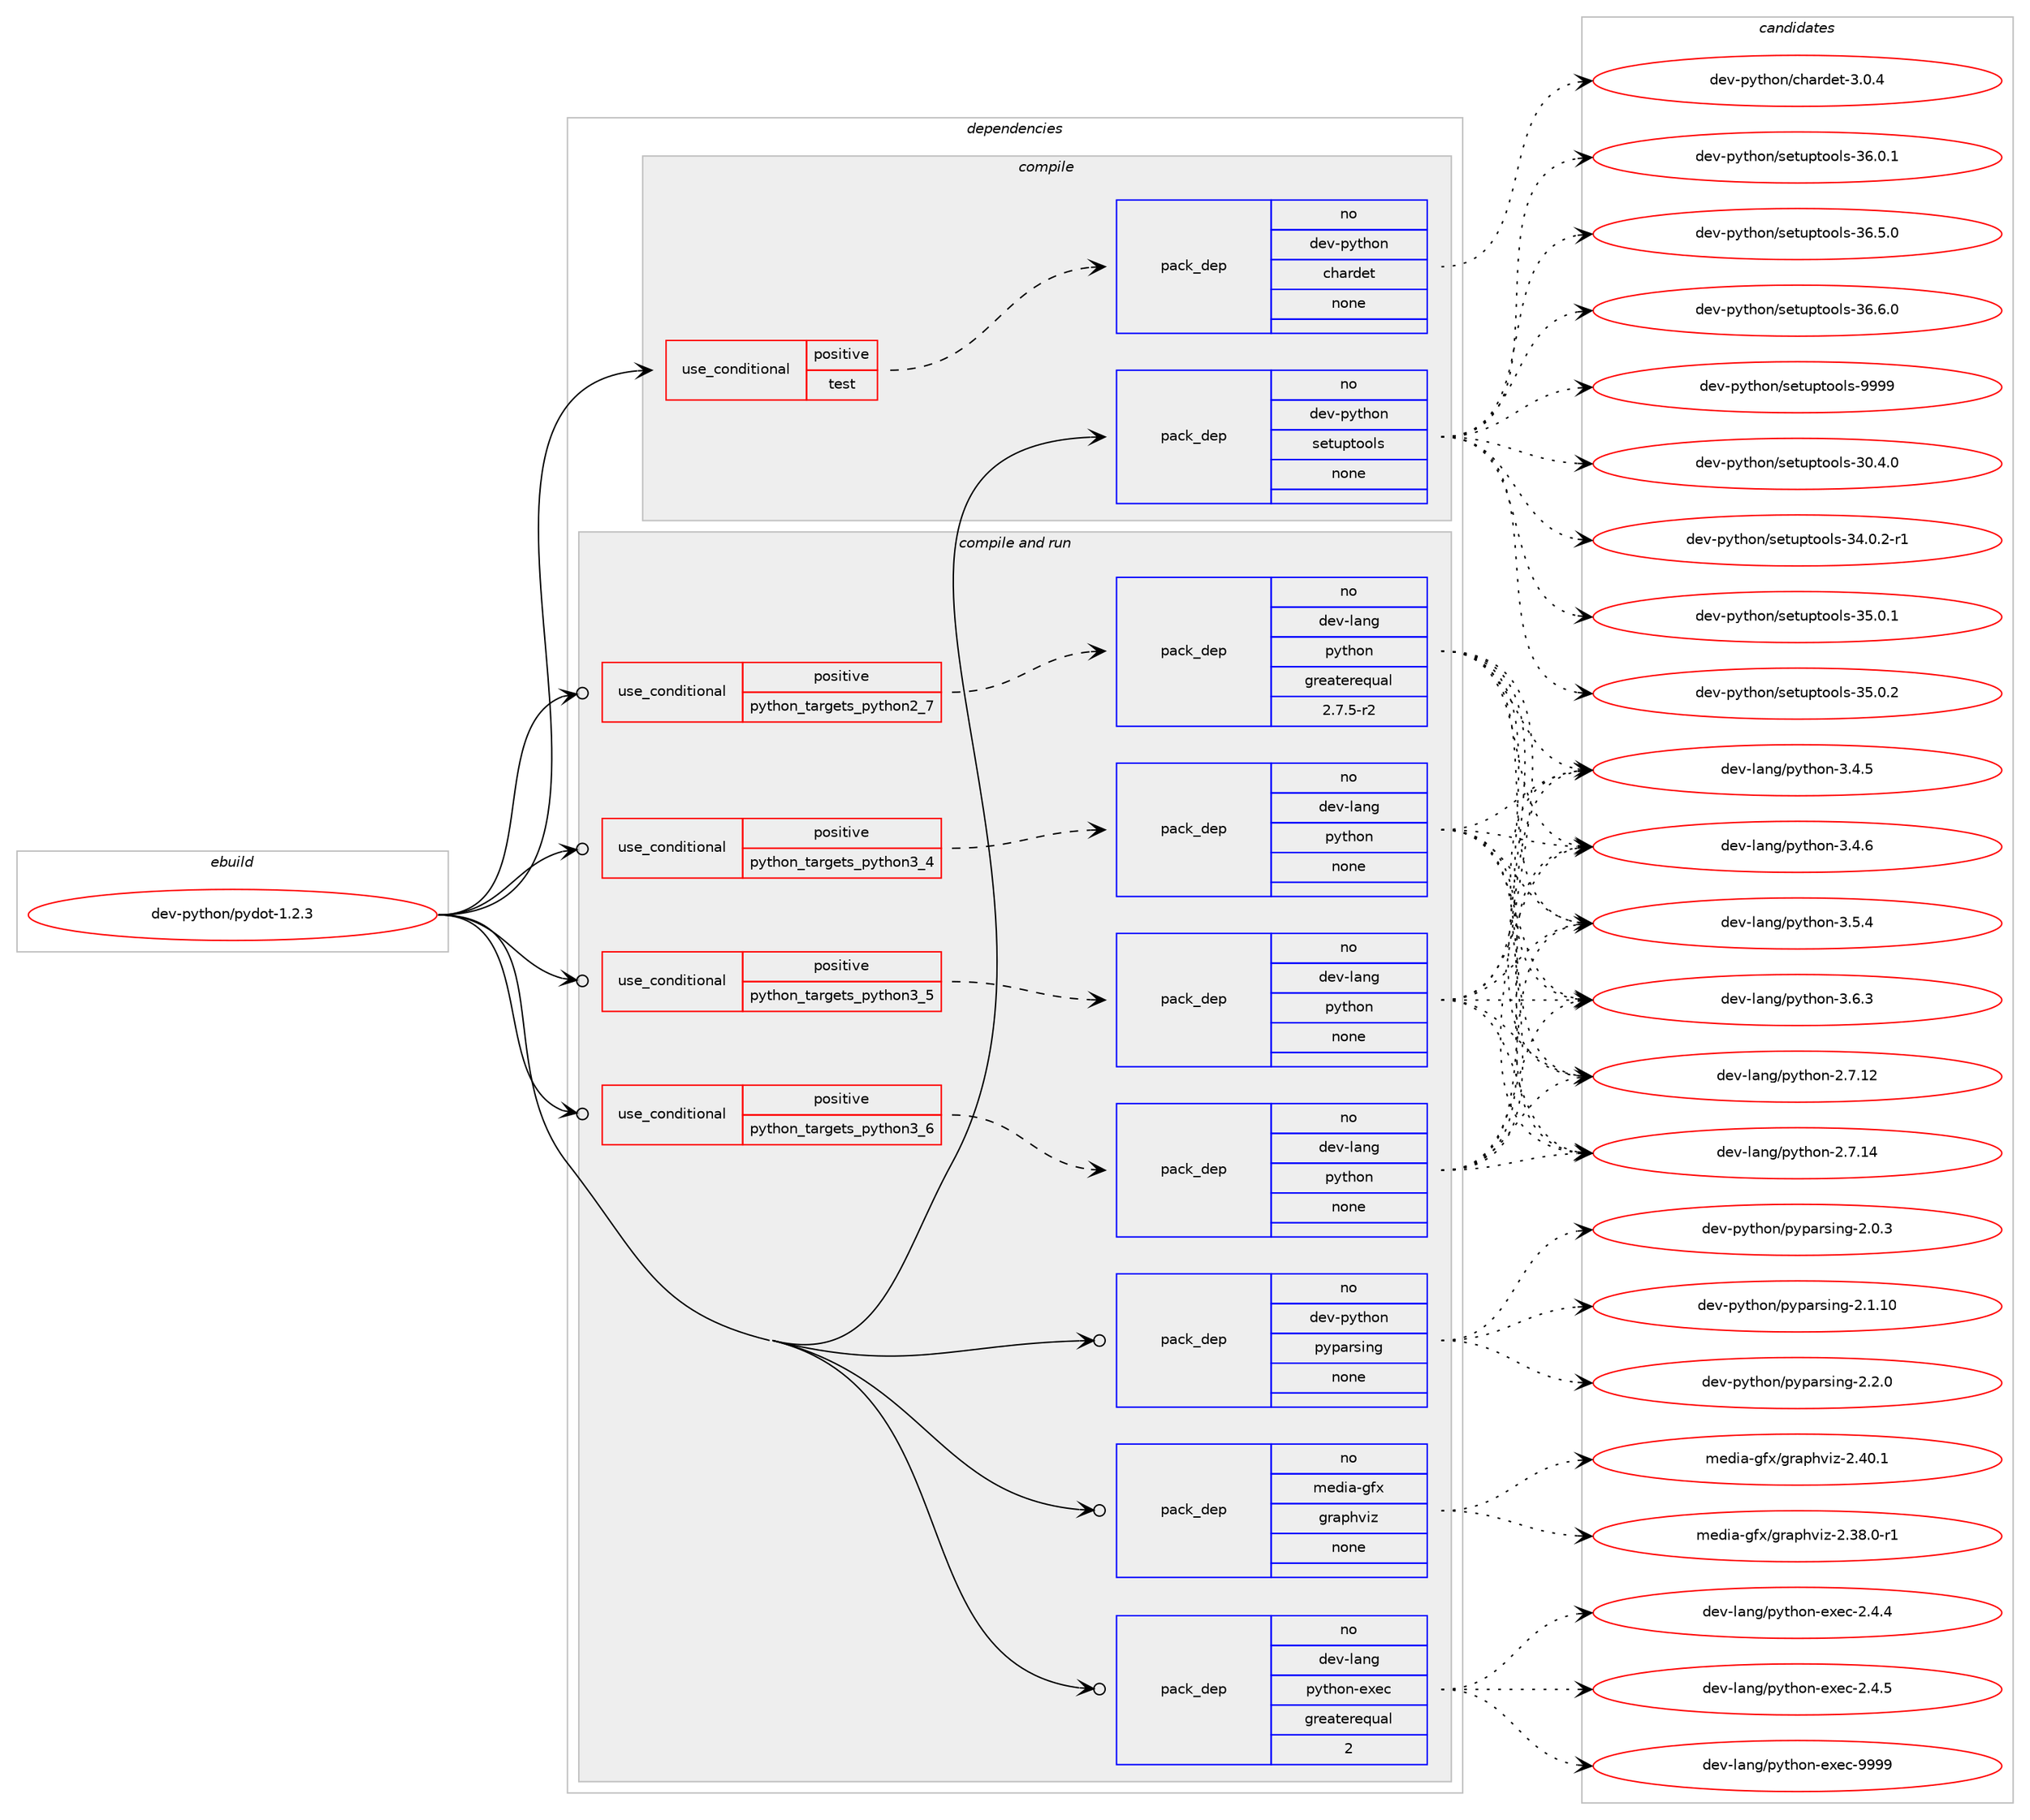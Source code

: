 digraph prolog {

# *************
# Graph options
# *************

newrank=true;
concentrate=true;
compound=true;
graph [rankdir=LR,fontname=Helvetica,fontsize=10,ranksep=1.5];#, ranksep=2.5, nodesep=0.2];
edge  [arrowhead=vee];
node  [fontname=Helvetica,fontsize=10];

# **********
# The ebuild
# **********

subgraph cluster_leftcol {
color=gray;
rank=same;
label=<<i>ebuild</i>>;
id [label="dev-python/pydot-1.2.3", color=red, width=4, href="../dev-python/pydot-1.2.3.svg"];
}

# ****************
# The dependencies
# ****************

subgraph cluster_midcol {
color=gray;
label=<<i>dependencies</i>>;
subgraph cluster_compile {
fillcolor="#eeeeee";
style=filled;
label=<<i>compile</i>>;
subgraph cond38247 {
dependency175832 [label=<<TABLE BORDER="0" CELLBORDER="1" CELLSPACING="0" CELLPADDING="4"><TR><TD ROWSPAN="3" CELLPADDING="10">use_conditional</TD></TR><TR><TD>positive</TD></TR><TR><TD>test</TD></TR></TABLE>>, shape=none, color=red];
subgraph pack133676 {
dependency175833 [label=<<TABLE BORDER="0" CELLBORDER="1" CELLSPACING="0" CELLPADDING="4" WIDTH="220"><TR><TD ROWSPAN="6" CELLPADDING="30">pack_dep</TD></TR><TR><TD WIDTH="110">no</TD></TR><TR><TD>dev-python</TD></TR><TR><TD>chardet</TD></TR><TR><TD>none</TD></TR><TR><TD></TD></TR></TABLE>>, shape=none, color=blue];
}
dependency175832:e -> dependency175833:w [weight=20,style="dashed",arrowhead="vee"];
}
id:e -> dependency175832:w [weight=20,style="solid",arrowhead="vee"];
subgraph pack133677 {
dependency175834 [label=<<TABLE BORDER="0" CELLBORDER="1" CELLSPACING="0" CELLPADDING="4" WIDTH="220"><TR><TD ROWSPAN="6" CELLPADDING="30">pack_dep</TD></TR><TR><TD WIDTH="110">no</TD></TR><TR><TD>dev-python</TD></TR><TR><TD>setuptools</TD></TR><TR><TD>none</TD></TR><TR><TD></TD></TR></TABLE>>, shape=none, color=blue];
}
id:e -> dependency175834:w [weight=20,style="solid",arrowhead="vee"];
}
subgraph cluster_compileandrun {
fillcolor="#eeeeee";
style=filled;
label=<<i>compile and run</i>>;
subgraph cond38248 {
dependency175835 [label=<<TABLE BORDER="0" CELLBORDER="1" CELLSPACING="0" CELLPADDING="4"><TR><TD ROWSPAN="3" CELLPADDING="10">use_conditional</TD></TR><TR><TD>positive</TD></TR><TR><TD>python_targets_python2_7</TD></TR></TABLE>>, shape=none, color=red];
subgraph pack133678 {
dependency175836 [label=<<TABLE BORDER="0" CELLBORDER="1" CELLSPACING="0" CELLPADDING="4" WIDTH="220"><TR><TD ROWSPAN="6" CELLPADDING="30">pack_dep</TD></TR><TR><TD WIDTH="110">no</TD></TR><TR><TD>dev-lang</TD></TR><TR><TD>python</TD></TR><TR><TD>greaterequal</TD></TR><TR><TD>2.7.5-r2</TD></TR></TABLE>>, shape=none, color=blue];
}
dependency175835:e -> dependency175836:w [weight=20,style="dashed",arrowhead="vee"];
}
id:e -> dependency175835:w [weight=20,style="solid",arrowhead="odotvee"];
subgraph cond38249 {
dependency175837 [label=<<TABLE BORDER="0" CELLBORDER="1" CELLSPACING="0" CELLPADDING="4"><TR><TD ROWSPAN="3" CELLPADDING="10">use_conditional</TD></TR><TR><TD>positive</TD></TR><TR><TD>python_targets_python3_4</TD></TR></TABLE>>, shape=none, color=red];
subgraph pack133679 {
dependency175838 [label=<<TABLE BORDER="0" CELLBORDER="1" CELLSPACING="0" CELLPADDING="4" WIDTH="220"><TR><TD ROWSPAN="6" CELLPADDING="30">pack_dep</TD></TR><TR><TD WIDTH="110">no</TD></TR><TR><TD>dev-lang</TD></TR><TR><TD>python</TD></TR><TR><TD>none</TD></TR><TR><TD></TD></TR></TABLE>>, shape=none, color=blue];
}
dependency175837:e -> dependency175838:w [weight=20,style="dashed",arrowhead="vee"];
}
id:e -> dependency175837:w [weight=20,style="solid",arrowhead="odotvee"];
subgraph cond38250 {
dependency175839 [label=<<TABLE BORDER="0" CELLBORDER="1" CELLSPACING="0" CELLPADDING="4"><TR><TD ROWSPAN="3" CELLPADDING="10">use_conditional</TD></TR><TR><TD>positive</TD></TR><TR><TD>python_targets_python3_5</TD></TR></TABLE>>, shape=none, color=red];
subgraph pack133680 {
dependency175840 [label=<<TABLE BORDER="0" CELLBORDER="1" CELLSPACING="0" CELLPADDING="4" WIDTH="220"><TR><TD ROWSPAN="6" CELLPADDING="30">pack_dep</TD></TR><TR><TD WIDTH="110">no</TD></TR><TR><TD>dev-lang</TD></TR><TR><TD>python</TD></TR><TR><TD>none</TD></TR><TR><TD></TD></TR></TABLE>>, shape=none, color=blue];
}
dependency175839:e -> dependency175840:w [weight=20,style="dashed",arrowhead="vee"];
}
id:e -> dependency175839:w [weight=20,style="solid",arrowhead="odotvee"];
subgraph cond38251 {
dependency175841 [label=<<TABLE BORDER="0" CELLBORDER="1" CELLSPACING="0" CELLPADDING="4"><TR><TD ROWSPAN="3" CELLPADDING="10">use_conditional</TD></TR><TR><TD>positive</TD></TR><TR><TD>python_targets_python3_6</TD></TR></TABLE>>, shape=none, color=red];
subgraph pack133681 {
dependency175842 [label=<<TABLE BORDER="0" CELLBORDER="1" CELLSPACING="0" CELLPADDING="4" WIDTH="220"><TR><TD ROWSPAN="6" CELLPADDING="30">pack_dep</TD></TR><TR><TD WIDTH="110">no</TD></TR><TR><TD>dev-lang</TD></TR><TR><TD>python</TD></TR><TR><TD>none</TD></TR><TR><TD></TD></TR></TABLE>>, shape=none, color=blue];
}
dependency175841:e -> dependency175842:w [weight=20,style="dashed",arrowhead="vee"];
}
id:e -> dependency175841:w [weight=20,style="solid",arrowhead="odotvee"];
subgraph pack133682 {
dependency175843 [label=<<TABLE BORDER="0" CELLBORDER="1" CELLSPACING="0" CELLPADDING="4" WIDTH="220"><TR><TD ROWSPAN="6" CELLPADDING="30">pack_dep</TD></TR><TR><TD WIDTH="110">no</TD></TR><TR><TD>dev-lang</TD></TR><TR><TD>python-exec</TD></TR><TR><TD>greaterequal</TD></TR><TR><TD>2</TD></TR></TABLE>>, shape=none, color=blue];
}
id:e -> dependency175843:w [weight=20,style="solid",arrowhead="odotvee"];
subgraph pack133683 {
dependency175844 [label=<<TABLE BORDER="0" CELLBORDER="1" CELLSPACING="0" CELLPADDING="4" WIDTH="220"><TR><TD ROWSPAN="6" CELLPADDING="30">pack_dep</TD></TR><TR><TD WIDTH="110">no</TD></TR><TR><TD>dev-python</TD></TR><TR><TD>pyparsing</TD></TR><TR><TD>none</TD></TR><TR><TD></TD></TR></TABLE>>, shape=none, color=blue];
}
id:e -> dependency175844:w [weight=20,style="solid",arrowhead="odotvee"];
subgraph pack133684 {
dependency175845 [label=<<TABLE BORDER="0" CELLBORDER="1" CELLSPACING="0" CELLPADDING="4" WIDTH="220"><TR><TD ROWSPAN="6" CELLPADDING="30">pack_dep</TD></TR><TR><TD WIDTH="110">no</TD></TR><TR><TD>media-gfx</TD></TR><TR><TD>graphviz</TD></TR><TR><TD>none</TD></TR><TR><TD></TD></TR></TABLE>>, shape=none, color=blue];
}
id:e -> dependency175845:w [weight=20,style="solid",arrowhead="odotvee"];
}
subgraph cluster_run {
fillcolor="#eeeeee";
style=filled;
label=<<i>run</i>>;
}
}

# **************
# The candidates
# **************

subgraph cluster_choices {
rank=same;
color=gray;
label=<<i>candidates</i>>;

subgraph choice133676 {
color=black;
nodesep=1;
choice10010111845112121116104111110479910497114100101116455146484652 [label="dev-python/chardet-3.0.4", color=red, width=4,href="../dev-python/chardet-3.0.4.svg"];
dependency175833:e -> choice10010111845112121116104111110479910497114100101116455146484652:w [style=dotted,weight="100"];
}
subgraph choice133677 {
color=black;
nodesep=1;
choice100101118451121211161041111104711510111611711211611111110811545514846524648 [label="dev-python/setuptools-30.4.0", color=red, width=4,href="../dev-python/setuptools-30.4.0.svg"];
choice1001011184511212111610411111047115101116117112116111111108115455152464846504511449 [label="dev-python/setuptools-34.0.2-r1", color=red, width=4,href="../dev-python/setuptools-34.0.2-r1.svg"];
choice100101118451121211161041111104711510111611711211611111110811545515346484649 [label="dev-python/setuptools-35.0.1", color=red, width=4,href="../dev-python/setuptools-35.0.1.svg"];
choice100101118451121211161041111104711510111611711211611111110811545515346484650 [label="dev-python/setuptools-35.0.2", color=red, width=4,href="../dev-python/setuptools-35.0.2.svg"];
choice100101118451121211161041111104711510111611711211611111110811545515446484649 [label="dev-python/setuptools-36.0.1", color=red, width=4,href="../dev-python/setuptools-36.0.1.svg"];
choice100101118451121211161041111104711510111611711211611111110811545515446534648 [label="dev-python/setuptools-36.5.0", color=red, width=4,href="../dev-python/setuptools-36.5.0.svg"];
choice100101118451121211161041111104711510111611711211611111110811545515446544648 [label="dev-python/setuptools-36.6.0", color=red, width=4,href="../dev-python/setuptools-36.6.0.svg"];
choice10010111845112121116104111110471151011161171121161111111081154557575757 [label="dev-python/setuptools-9999", color=red, width=4,href="../dev-python/setuptools-9999.svg"];
dependency175834:e -> choice100101118451121211161041111104711510111611711211611111110811545514846524648:w [style=dotted,weight="100"];
dependency175834:e -> choice1001011184511212111610411111047115101116117112116111111108115455152464846504511449:w [style=dotted,weight="100"];
dependency175834:e -> choice100101118451121211161041111104711510111611711211611111110811545515346484649:w [style=dotted,weight="100"];
dependency175834:e -> choice100101118451121211161041111104711510111611711211611111110811545515346484650:w [style=dotted,weight="100"];
dependency175834:e -> choice100101118451121211161041111104711510111611711211611111110811545515446484649:w [style=dotted,weight="100"];
dependency175834:e -> choice100101118451121211161041111104711510111611711211611111110811545515446534648:w [style=dotted,weight="100"];
dependency175834:e -> choice100101118451121211161041111104711510111611711211611111110811545515446544648:w [style=dotted,weight="100"];
dependency175834:e -> choice10010111845112121116104111110471151011161171121161111111081154557575757:w [style=dotted,weight="100"];
}
subgraph choice133678 {
color=black;
nodesep=1;
choice10010111845108971101034711212111610411111045504655464950 [label="dev-lang/python-2.7.12", color=red, width=4,href="../dev-lang/python-2.7.12.svg"];
choice10010111845108971101034711212111610411111045504655464952 [label="dev-lang/python-2.7.14", color=red, width=4,href="../dev-lang/python-2.7.14.svg"];
choice100101118451089711010347112121116104111110455146524653 [label="dev-lang/python-3.4.5", color=red, width=4,href="../dev-lang/python-3.4.5.svg"];
choice100101118451089711010347112121116104111110455146524654 [label="dev-lang/python-3.4.6", color=red, width=4,href="../dev-lang/python-3.4.6.svg"];
choice100101118451089711010347112121116104111110455146534652 [label="dev-lang/python-3.5.4", color=red, width=4,href="../dev-lang/python-3.5.4.svg"];
choice100101118451089711010347112121116104111110455146544651 [label="dev-lang/python-3.6.3", color=red, width=4,href="../dev-lang/python-3.6.3.svg"];
dependency175836:e -> choice10010111845108971101034711212111610411111045504655464950:w [style=dotted,weight="100"];
dependency175836:e -> choice10010111845108971101034711212111610411111045504655464952:w [style=dotted,weight="100"];
dependency175836:e -> choice100101118451089711010347112121116104111110455146524653:w [style=dotted,weight="100"];
dependency175836:e -> choice100101118451089711010347112121116104111110455146524654:w [style=dotted,weight="100"];
dependency175836:e -> choice100101118451089711010347112121116104111110455146534652:w [style=dotted,weight="100"];
dependency175836:e -> choice100101118451089711010347112121116104111110455146544651:w [style=dotted,weight="100"];
}
subgraph choice133679 {
color=black;
nodesep=1;
choice10010111845108971101034711212111610411111045504655464950 [label="dev-lang/python-2.7.12", color=red, width=4,href="../dev-lang/python-2.7.12.svg"];
choice10010111845108971101034711212111610411111045504655464952 [label="dev-lang/python-2.7.14", color=red, width=4,href="../dev-lang/python-2.7.14.svg"];
choice100101118451089711010347112121116104111110455146524653 [label="dev-lang/python-3.4.5", color=red, width=4,href="../dev-lang/python-3.4.5.svg"];
choice100101118451089711010347112121116104111110455146524654 [label="dev-lang/python-3.4.6", color=red, width=4,href="../dev-lang/python-3.4.6.svg"];
choice100101118451089711010347112121116104111110455146534652 [label="dev-lang/python-3.5.4", color=red, width=4,href="../dev-lang/python-3.5.4.svg"];
choice100101118451089711010347112121116104111110455146544651 [label="dev-lang/python-3.6.3", color=red, width=4,href="../dev-lang/python-3.6.3.svg"];
dependency175838:e -> choice10010111845108971101034711212111610411111045504655464950:w [style=dotted,weight="100"];
dependency175838:e -> choice10010111845108971101034711212111610411111045504655464952:w [style=dotted,weight="100"];
dependency175838:e -> choice100101118451089711010347112121116104111110455146524653:w [style=dotted,weight="100"];
dependency175838:e -> choice100101118451089711010347112121116104111110455146524654:w [style=dotted,weight="100"];
dependency175838:e -> choice100101118451089711010347112121116104111110455146534652:w [style=dotted,weight="100"];
dependency175838:e -> choice100101118451089711010347112121116104111110455146544651:w [style=dotted,weight="100"];
}
subgraph choice133680 {
color=black;
nodesep=1;
choice10010111845108971101034711212111610411111045504655464950 [label="dev-lang/python-2.7.12", color=red, width=4,href="../dev-lang/python-2.7.12.svg"];
choice10010111845108971101034711212111610411111045504655464952 [label="dev-lang/python-2.7.14", color=red, width=4,href="../dev-lang/python-2.7.14.svg"];
choice100101118451089711010347112121116104111110455146524653 [label="dev-lang/python-3.4.5", color=red, width=4,href="../dev-lang/python-3.4.5.svg"];
choice100101118451089711010347112121116104111110455146524654 [label="dev-lang/python-3.4.6", color=red, width=4,href="../dev-lang/python-3.4.6.svg"];
choice100101118451089711010347112121116104111110455146534652 [label="dev-lang/python-3.5.4", color=red, width=4,href="../dev-lang/python-3.5.4.svg"];
choice100101118451089711010347112121116104111110455146544651 [label="dev-lang/python-3.6.3", color=red, width=4,href="../dev-lang/python-3.6.3.svg"];
dependency175840:e -> choice10010111845108971101034711212111610411111045504655464950:w [style=dotted,weight="100"];
dependency175840:e -> choice10010111845108971101034711212111610411111045504655464952:w [style=dotted,weight="100"];
dependency175840:e -> choice100101118451089711010347112121116104111110455146524653:w [style=dotted,weight="100"];
dependency175840:e -> choice100101118451089711010347112121116104111110455146524654:w [style=dotted,weight="100"];
dependency175840:e -> choice100101118451089711010347112121116104111110455146534652:w [style=dotted,weight="100"];
dependency175840:e -> choice100101118451089711010347112121116104111110455146544651:w [style=dotted,weight="100"];
}
subgraph choice133681 {
color=black;
nodesep=1;
choice10010111845108971101034711212111610411111045504655464950 [label="dev-lang/python-2.7.12", color=red, width=4,href="../dev-lang/python-2.7.12.svg"];
choice10010111845108971101034711212111610411111045504655464952 [label="dev-lang/python-2.7.14", color=red, width=4,href="../dev-lang/python-2.7.14.svg"];
choice100101118451089711010347112121116104111110455146524653 [label="dev-lang/python-3.4.5", color=red, width=4,href="../dev-lang/python-3.4.5.svg"];
choice100101118451089711010347112121116104111110455146524654 [label="dev-lang/python-3.4.6", color=red, width=4,href="../dev-lang/python-3.4.6.svg"];
choice100101118451089711010347112121116104111110455146534652 [label="dev-lang/python-3.5.4", color=red, width=4,href="../dev-lang/python-3.5.4.svg"];
choice100101118451089711010347112121116104111110455146544651 [label="dev-lang/python-3.6.3", color=red, width=4,href="../dev-lang/python-3.6.3.svg"];
dependency175842:e -> choice10010111845108971101034711212111610411111045504655464950:w [style=dotted,weight="100"];
dependency175842:e -> choice10010111845108971101034711212111610411111045504655464952:w [style=dotted,weight="100"];
dependency175842:e -> choice100101118451089711010347112121116104111110455146524653:w [style=dotted,weight="100"];
dependency175842:e -> choice100101118451089711010347112121116104111110455146524654:w [style=dotted,weight="100"];
dependency175842:e -> choice100101118451089711010347112121116104111110455146534652:w [style=dotted,weight="100"];
dependency175842:e -> choice100101118451089711010347112121116104111110455146544651:w [style=dotted,weight="100"];
}
subgraph choice133682 {
color=black;
nodesep=1;
choice1001011184510897110103471121211161041111104510112010199455046524652 [label="dev-lang/python-exec-2.4.4", color=red, width=4,href="../dev-lang/python-exec-2.4.4.svg"];
choice1001011184510897110103471121211161041111104510112010199455046524653 [label="dev-lang/python-exec-2.4.5", color=red, width=4,href="../dev-lang/python-exec-2.4.5.svg"];
choice10010111845108971101034711212111610411111045101120101994557575757 [label="dev-lang/python-exec-9999", color=red, width=4,href="../dev-lang/python-exec-9999.svg"];
dependency175843:e -> choice1001011184510897110103471121211161041111104510112010199455046524652:w [style=dotted,weight="100"];
dependency175843:e -> choice1001011184510897110103471121211161041111104510112010199455046524653:w [style=dotted,weight="100"];
dependency175843:e -> choice10010111845108971101034711212111610411111045101120101994557575757:w [style=dotted,weight="100"];
}
subgraph choice133683 {
color=black;
nodesep=1;
choice100101118451121211161041111104711212111297114115105110103455046484651 [label="dev-python/pyparsing-2.0.3", color=red, width=4,href="../dev-python/pyparsing-2.0.3.svg"];
choice10010111845112121116104111110471121211129711411510511010345504649464948 [label="dev-python/pyparsing-2.1.10", color=red, width=4,href="../dev-python/pyparsing-2.1.10.svg"];
choice100101118451121211161041111104711212111297114115105110103455046504648 [label="dev-python/pyparsing-2.2.0", color=red, width=4,href="../dev-python/pyparsing-2.2.0.svg"];
dependency175844:e -> choice100101118451121211161041111104711212111297114115105110103455046484651:w [style=dotted,weight="100"];
dependency175844:e -> choice10010111845112121116104111110471121211129711411510511010345504649464948:w [style=dotted,weight="100"];
dependency175844:e -> choice100101118451121211161041111104711212111297114115105110103455046504648:w [style=dotted,weight="100"];
}
subgraph choice133684 {
color=black;
nodesep=1;
choice10910110010597451031021204710311497112104118105122455046515646484511449 [label="media-gfx/graphviz-2.38.0-r1", color=red, width=4,href="../media-gfx/graphviz-2.38.0-r1.svg"];
choice1091011001059745103102120471031149711210411810512245504652484649 [label="media-gfx/graphviz-2.40.1", color=red, width=4,href="../media-gfx/graphviz-2.40.1.svg"];
dependency175845:e -> choice10910110010597451031021204710311497112104118105122455046515646484511449:w [style=dotted,weight="100"];
dependency175845:e -> choice1091011001059745103102120471031149711210411810512245504652484649:w [style=dotted,weight="100"];
}
}

}
